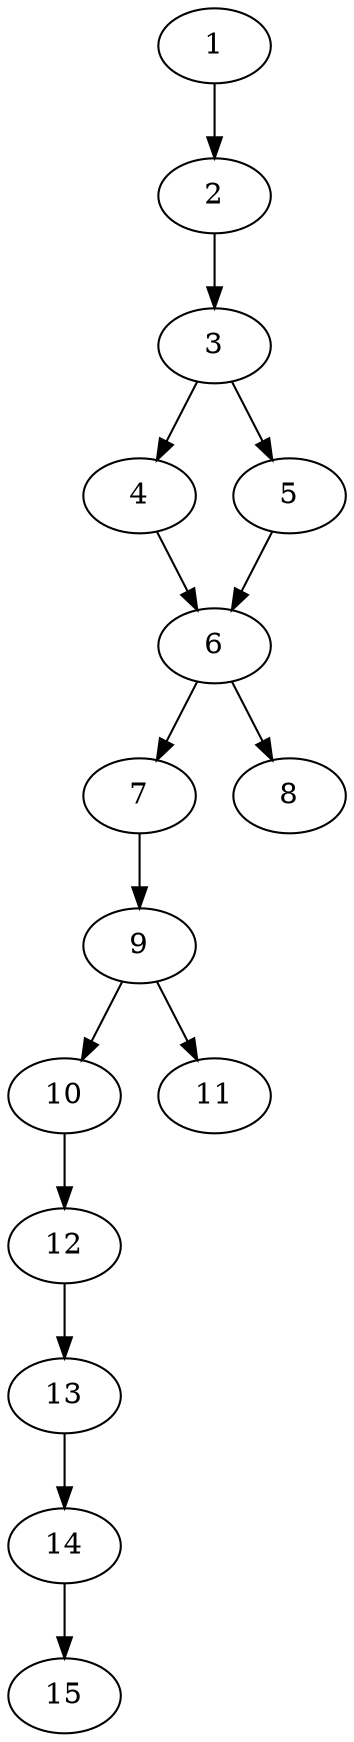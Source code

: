 // DAG automatically generated by daggen at Thu Oct  3 13:59:26 2019
// ./daggen --dot -n 15 --ccr 0.5 --fat 0.3 --regular 0.7 --density 0.6 --mindata 5242880 --maxdata 52428800 
digraph G {
  1 [size="56991744", alpha="0.08", expect_size="28495872"] 
  1 -> 2 [size ="28495872"]
  2 [size="23015424", alpha="0.19", expect_size="11507712"] 
  2 -> 3 [size ="11507712"]
  3 [size="53995520", alpha="0.17", expect_size="26997760"] 
  3 -> 4 [size ="26997760"]
  3 -> 5 [size ="26997760"]
  4 [size="14166016", alpha="0.10", expect_size="7083008"] 
  4 -> 6 [size ="7083008"]
  5 [size="55547904", alpha="0.19", expect_size="27773952"] 
  5 -> 6 [size ="27773952"]
  6 [size="39841792", alpha="0.11", expect_size="19920896"] 
  6 -> 7 [size ="19920896"]
  6 -> 8 [size ="19920896"]
  7 [size="30382080", alpha="0.11", expect_size="15191040"] 
  7 -> 9 [size ="15191040"]
  8 [size="51165184", alpha="0.17", expect_size="25582592"] 
  9 [size="25944064", alpha="0.13", expect_size="12972032"] 
  9 -> 10 [size ="12972032"]
  9 -> 11 [size ="12972032"]
  10 [size="36073472", alpha="0.02", expect_size="18036736"] 
  10 -> 12 [size ="18036736"]
  11 [size="15622144", alpha="0.11", expect_size="7811072"] 
  12 [size="51537920", alpha="0.07", expect_size="25768960"] 
  12 -> 13 [size ="25768960"]
  13 [size="48195584", alpha="0.09", expect_size="24097792"] 
  13 -> 14 [size ="24097792"]
  14 [size="31901696", alpha="0.11", expect_size="15950848"] 
  14 -> 15 [size ="15950848"]
  15 [size="77815808", alpha="0.19", expect_size="38907904"] 
}
